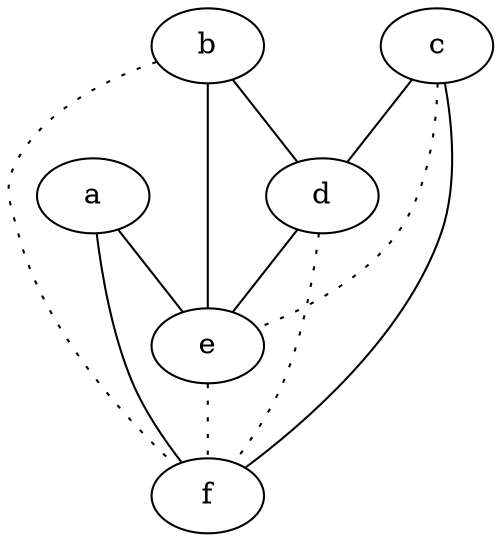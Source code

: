 graph {
a -- e;
a -- f;
b -- d;
b -- e;
b -- f [style=dotted];
c -- d;
c -- e [style=dotted];
c -- f;
d -- e;
d -- f [style=dotted];
e -- f [style=dotted];
}
